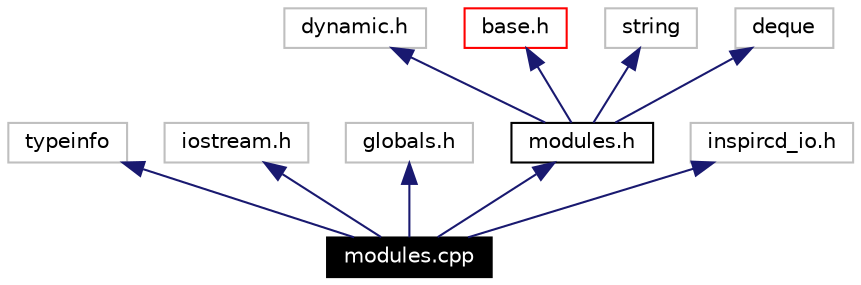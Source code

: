 digraph inheritance
{
  Node38 [shape="box",label="modules.cpp",fontsize=10,height=0.2,width=0.4,fontname="Helvetica",color="black",style="filled" fontcolor="white"];
  Node39 -> Node38 [dir=back,color="midnightblue",fontsize=10,style="solid",fontname="Helvetica"];
  Node39 [shape="box",label="typeinfo",fontsize=10,height=0.2,width=0.4,fontname="Helvetica",color="grey75"];
  Node40 -> Node38 [dir=back,color="midnightblue",fontsize=10,style="solid",fontname="Helvetica"];
  Node40 [shape="box",label="iostream.h",fontsize=10,height=0.2,width=0.4,fontname="Helvetica",color="grey75"];
  Node41 -> Node38 [dir=back,color="midnightblue",fontsize=10,style="solid",fontname="Helvetica"];
  Node41 [shape="box",label="globals.h",fontsize=10,height=0.2,width=0.4,fontname="Helvetica",color="grey75"];
  Node42 -> Node38 [dir=back,color="midnightblue",fontsize=10,style="solid",fontname="Helvetica"];
  Node42 [shape="box",label="modules.h",fontsize=10,height=0.2,width=0.4,fontname="Helvetica",color="black",URL="$modules_8h.html"];
  Node43 -> Node42 [dir=back,color="midnightblue",fontsize=10,style="solid",fontname="Helvetica"];
  Node43 [shape="box",label="dynamic.h",fontsize=10,height=0.2,width=0.4,fontname="Helvetica",color="grey75"];
  Node44 -> Node42 [dir=back,color="midnightblue",fontsize=10,style="solid",fontname="Helvetica"];
  Node44 [shape="box",label="base.h",fontsize=10,height=0.2,width=0.4,fontname="Helvetica",color="red",URL="$base_8h.html"];
  Node47 -> Node42 [dir=back,color="midnightblue",fontsize=10,style="solid",fontname="Helvetica"];
  Node47 [shape="box",label="string",fontsize=10,height=0.2,width=0.4,fontname="Helvetica",color="grey75"];
  Node48 -> Node42 [dir=back,color="midnightblue",fontsize=10,style="solid",fontname="Helvetica"];
  Node48 [shape="box",label="deque",fontsize=10,height=0.2,width=0.4,fontname="Helvetica",color="grey75"];
  Node49 -> Node38 [dir=back,color="midnightblue",fontsize=10,style="solid",fontname="Helvetica"];
  Node49 [shape="box",label="inspircd_io.h",fontsize=10,height=0.2,width=0.4,fontname="Helvetica",color="grey75"];
}
